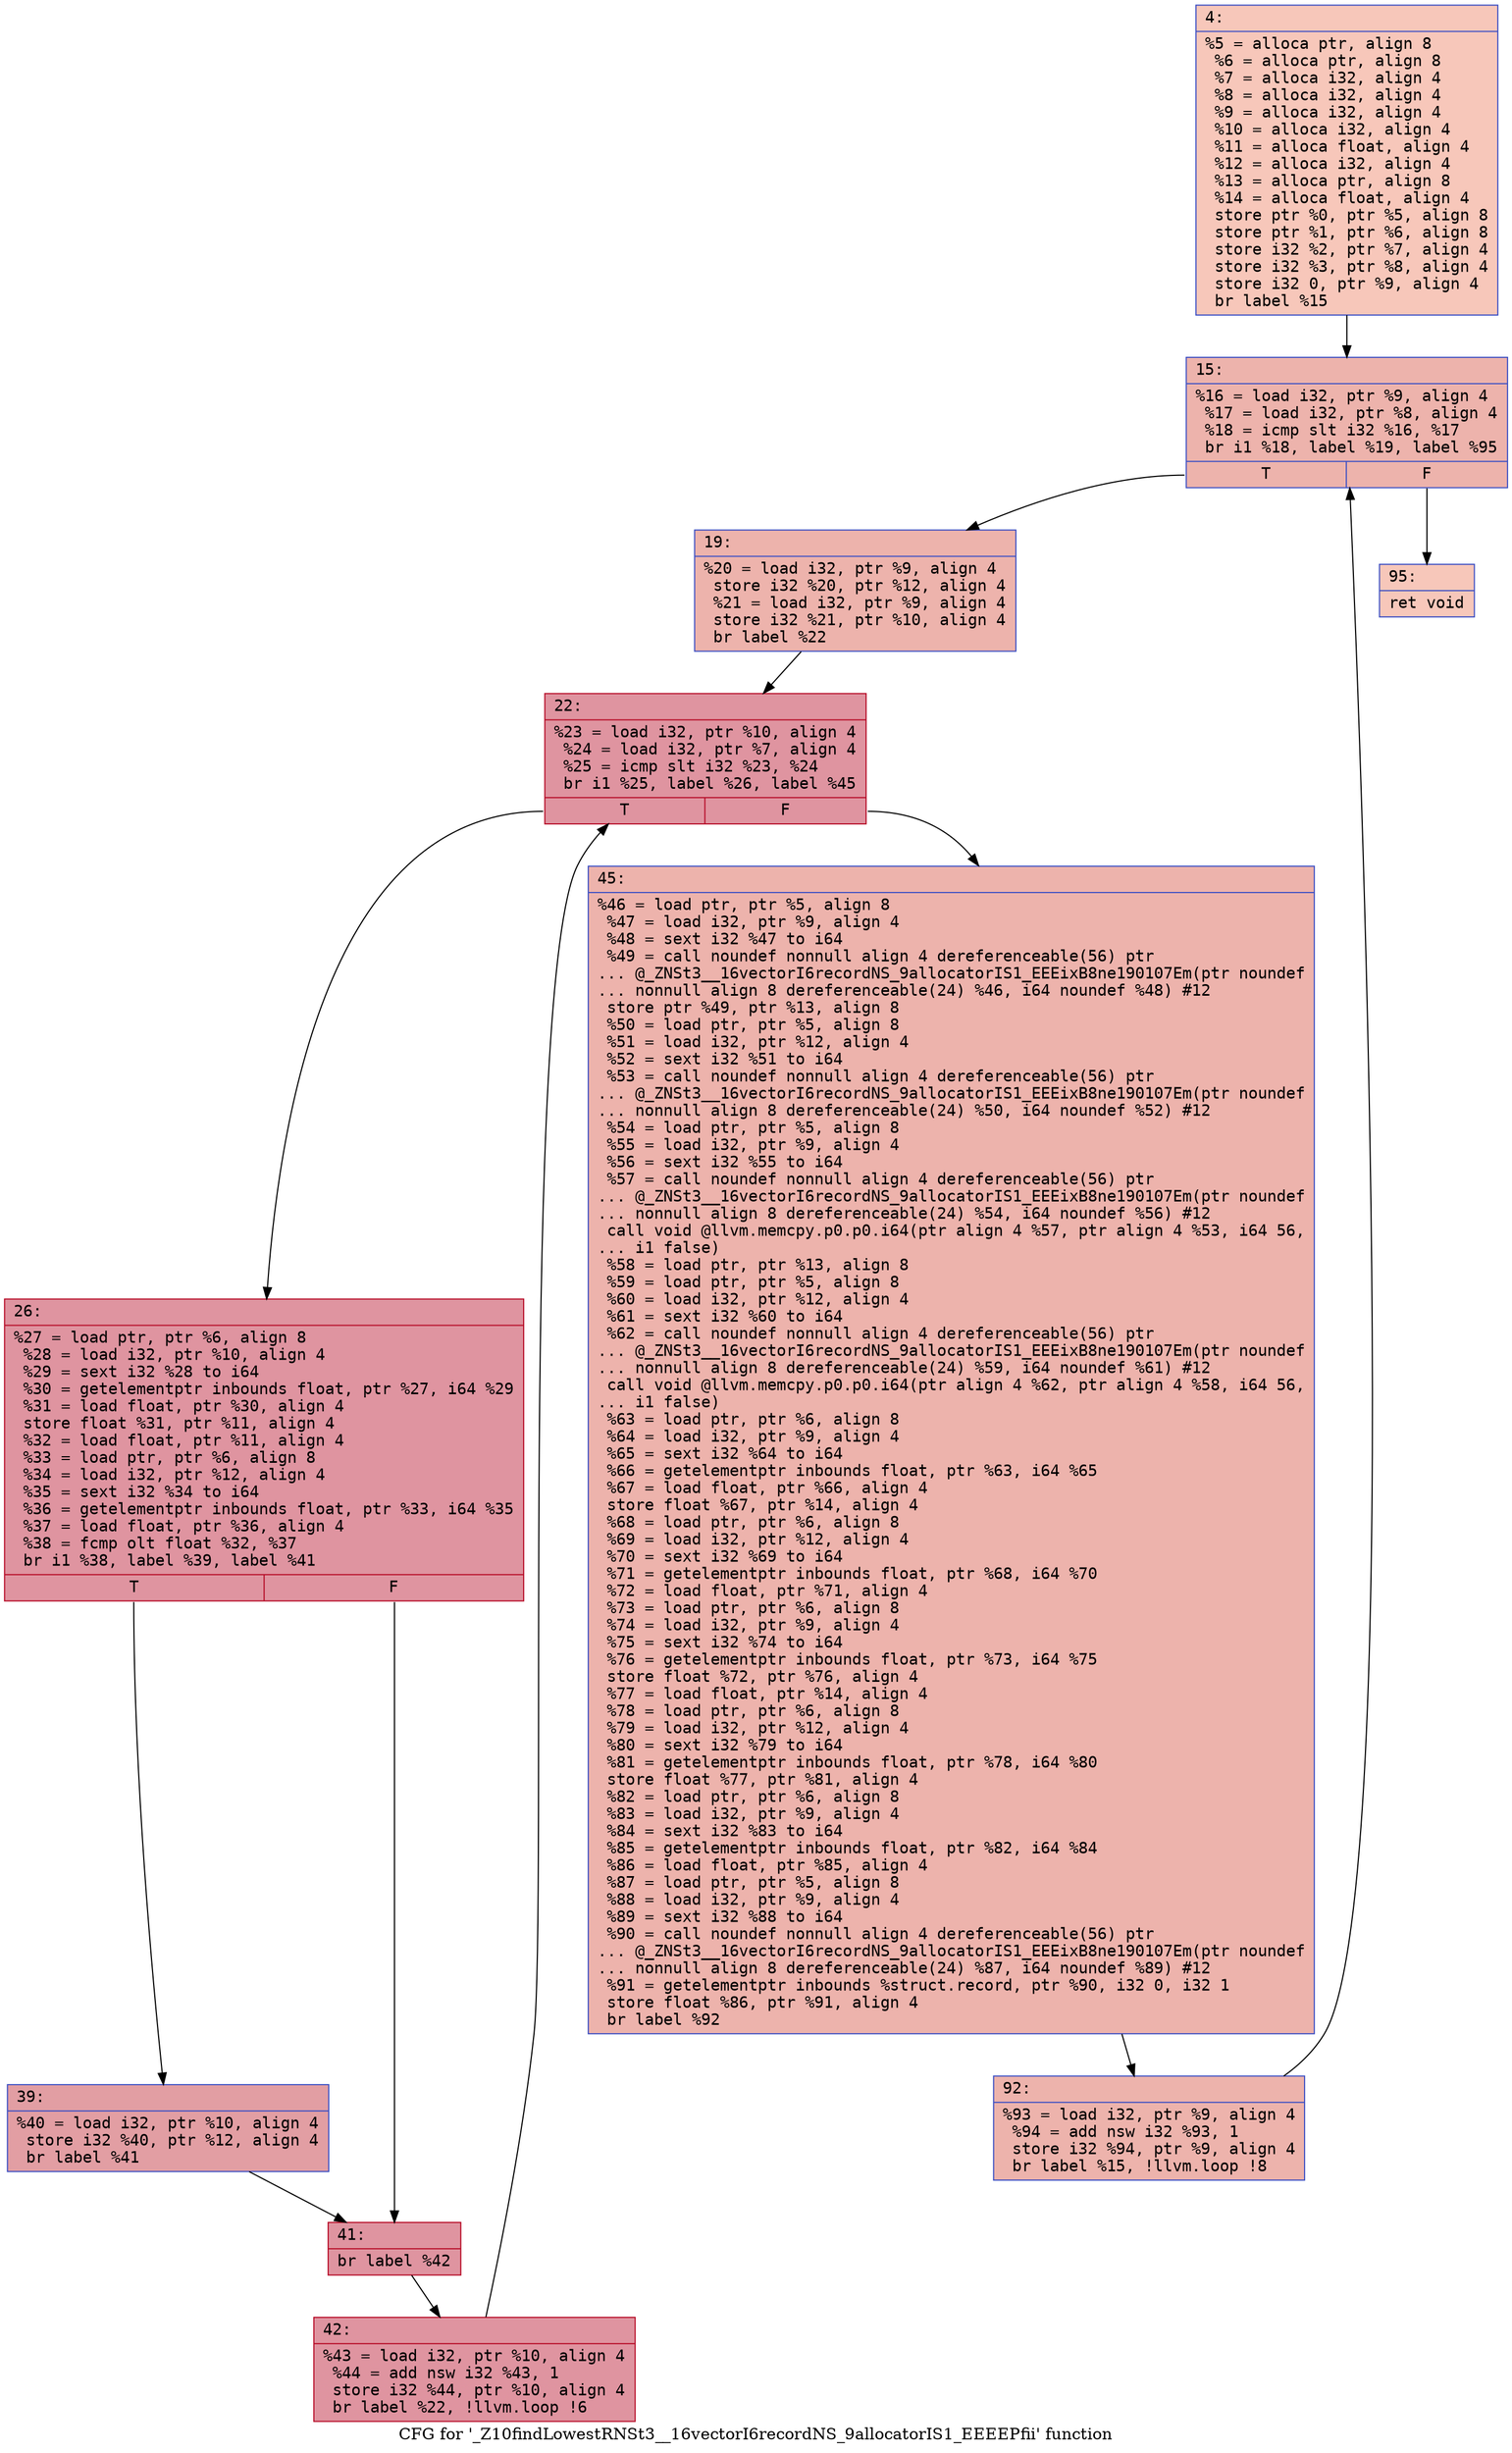 digraph "CFG for '_Z10findLowestRNSt3__16vectorI6recordNS_9allocatorIS1_EEEEPfii' function" {
	label="CFG for '_Z10findLowestRNSt3__16vectorI6recordNS_9allocatorIS1_EEEEPfii' function";

	Node0x60000177ddb0 [shape=record,color="#3d50c3ff", style=filled, fillcolor="#ec7f6370" fontname="Courier",label="{4:\l|  %5 = alloca ptr, align 8\l  %6 = alloca ptr, align 8\l  %7 = alloca i32, align 4\l  %8 = alloca i32, align 4\l  %9 = alloca i32, align 4\l  %10 = alloca i32, align 4\l  %11 = alloca float, align 4\l  %12 = alloca i32, align 4\l  %13 = alloca ptr, align 8\l  %14 = alloca float, align 4\l  store ptr %0, ptr %5, align 8\l  store ptr %1, ptr %6, align 8\l  store i32 %2, ptr %7, align 4\l  store i32 %3, ptr %8, align 4\l  store i32 0, ptr %9, align 4\l  br label %15\l}"];
	Node0x60000177ddb0 -> Node0x60000177de00[tooltip="4 -> 15\nProbability 100.00%" ];
	Node0x60000177de00 [shape=record,color="#3d50c3ff", style=filled, fillcolor="#d6524470" fontname="Courier",label="{15:\l|  %16 = load i32, ptr %9, align 4\l  %17 = load i32, ptr %8, align 4\l  %18 = icmp slt i32 %16, %17\l  br i1 %18, label %19, label %95\l|{<s0>T|<s1>F}}"];
	Node0x60000177de00:s0 -> Node0x60000177de50[tooltip="15 -> 19\nProbability 96.88%" ];
	Node0x60000177de00:s1 -> Node0x60000177e0d0[tooltip="15 -> 95\nProbability 3.12%" ];
	Node0x60000177de50 [shape=record,color="#3d50c3ff", style=filled, fillcolor="#d6524470" fontname="Courier",label="{19:\l|  %20 = load i32, ptr %9, align 4\l  store i32 %20, ptr %12, align 4\l  %21 = load i32, ptr %9, align 4\l  store i32 %21, ptr %10, align 4\l  br label %22\l}"];
	Node0x60000177de50 -> Node0x60000177dea0[tooltip="19 -> 22\nProbability 100.00%" ];
	Node0x60000177dea0 [shape=record,color="#b70d28ff", style=filled, fillcolor="#b70d2870" fontname="Courier",label="{22:\l|  %23 = load i32, ptr %10, align 4\l  %24 = load i32, ptr %7, align 4\l  %25 = icmp slt i32 %23, %24\l  br i1 %25, label %26, label %45\l|{<s0>T|<s1>F}}"];
	Node0x60000177dea0:s0 -> Node0x60000177def0[tooltip="22 -> 26\nProbability 96.88%" ];
	Node0x60000177dea0:s1 -> Node0x60000177e030[tooltip="22 -> 45\nProbability 3.12%" ];
	Node0x60000177def0 [shape=record,color="#b70d28ff", style=filled, fillcolor="#b70d2870" fontname="Courier",label="{26:\l|  %27 = load ptr, ptr %6, align 8\l  %28 = load i32, ptr %10, align 4\l  %29 = sext i32 %28 to i64\l  %30 = getelementptr inbounds float, ptr %27, i64 %29\l  %31 = load float, ptr %30, align 4\l  store float %31, ptr %11, align 4\l  %32 = load float, ptr %11, align 4\l  %33 = load ptr, ptr %6, align 8\l  %34 = load i32, ptr %12, align 4\l  %35 = sext i32 %34 to i64\l  %36 = getelementptr inbounds float, ptr %33, i64 %35\l  %37 = load float, ptr %36, align 4\l  %38 = fcmp olt float %32, %37\l  br i1 %38, label %39, label %41\l|{<s0>T|<s1>F}}"];
	Node0x60000177def0:s0 -> Node0x60000177df40[tooltip="26 -> 39\nProbability 50.00%" ];
	Node0x60000177def0:s1 -> Node0x60000177df90[tooltip="26 -> 41\nProbability 50.00%" ];
	Node0x60000177df40 [shape=record,color="#3d50c3ff", style=filled, fillcolor="#be242e70" fontname="Courier",label="{39:\l|  %40 = load i32, ptr %10, align 4\l  store i32 %40, ptr %12, align 4\l  br label %41\l}"];
	Node0x60000177df40 -> Node0x60000177df90[tooltip="39 -> 41\nProbability 100.00%" ];
	Node0x60000177df90 [shape=record,color="#b70d28ff", style=filled, fillcolor="#b70d2870" fontname="Courier",label="{41:\l|  br label %42\l}"];
	Node0x60000177df90 -> Node0x60000177dfe0[tooltip="41 -> 42\nProbability 100.00%" ];
	Node0x60000177dfe0 [shape=record,color="#b70d28ff", style=filled, fillcolor="#b70d2870" fontname="Courier",label="{42:\l|  %43 = load i32, ptr %10, align 4\l  %44 = add nsw i32 %43, 1\l  store i32 %44, ptr %10, align 4\l  br label %22, !llvm.loop !6\l}"];
	Node0x60000177dfe0 -> Node0x60000177dea0[tooltip="42 -> 22\nProbability 100.00%" ];
	Node0x60000177e030 [shape=record,color="#3d50c3ff", style=filled, fillcolor="#d6524470" fontname="Courier",label="{45:\l|  %46 = load ptr, ptr %5, align 8\l  %47 = load i32, ptr %9, align 4\l  %48 = sext i32 %47 to i64\l  %49 = call noundef nonnull align 4 dereferenceable(56) ptr\l... @_ZNSt3__16vectorI6recordNS_9allocatorIS1_EEEixB8ne190107Em(ptr noundef\l... nonnull align 8 dereferenceable(24) %46, i64 noundef %48) #12\l  store ptr %49, ptr %13, align 8\l  %50 = load ptr, ptr %5, align 8\l  %51 = load i32, ptr %12, align 4\l  %52 = sext i32 %51 to i64\l  %53 = call noundef nonnull align 4 dereferenceable(56) ptr\l... @_ZNSt3__16vectorI6recordNS_9allocatorIS1_EEEixB8ne190107Em(ptr noundef\l... nonnull align 8 dereferenceable(24) %50, i64 noundef %52) #12\l  %54 = load ptr, ptr %5, align 8\l  %55 = load i32, ptr %9, align 4\l  %56 = sext i32 %55 to i64\l  %57 = call noundef nonnull align 4 dereferenceable(56) ptr\l... @_ZNSt3__16vectorI6recordNS_9allocatorIS1_EEEixB8ne190107Em(ptr noundef\l... nonnull align 8 dereferenceable(24) %54, i64 noundef %56) #12\l  call void @llvm.memcpy.p0.p0.i64(ptr align 4 %57, ptr align 4 %53, i64 56,\l... i1 false)\l  %58 = load ptr, ptr %13, align 8\l  %59 = load ptr, ptr %5, align 8\l  %60 = load i32, ptr %12, align 4\l  %61 = sext i32 %60 to i64\l  %62 = call noundef nonnull align 4 dereferenceable(56) ptr\l... @_ZNSt3__16vectorI6recordNS_9allocatorIS1_EEEixB8ne190107Em(ptr noundef\l... nonnull align 8 dereferenceable(24) %59, i64 noundef %61) #12\l  call void @llvm.memcpy.p0.p0.i64(ptr align 4 %62, ptr align 4 %58, i64 56,\l... i1 false)\l  %63 = load ptr, ptr %6, align 8\l  %64 = load i32, ptr %9, align 4\l  %65 = sext i32 %64 to i64\l  %66 = getelementptr inbounds float, ptr %63, i64 %65\l  %67 = load float, ptr %66, align 4\l  store float %67, ptr %14, align 4\l  %68 = load ptr, ptr %6, align 8\l  %69 = load i32, ptr %12, align 4\l  %70 = sext i32 %69 to i64\l  %71 = getelementptr inbounds float, ptr %68, i64 %70\l  %72 = load float, ptr %71, align 4\l  %73 = load ptr, ptr %6, align 8\l  %74 = load i32, ptr %9, align 4\l  %75 = sext i32 %74 to i64\l  %76 = getelementptr inbounds float, ptr %73, i64 %75\l  store float %72, ptr %76, align 4\l  %77 = load float, ptr %14, align 4\l  %78 = load ptr, ptr %6, align 8\l  %79 = load i32, ptr %12, align 4\l  %80 = sext i32 %79 to i64\l  %81 = getelementptr inbounds float, ptr %78, i64 %80\l  store float %77, ptr %81, align 4\l  %82 = load ptr, ptr %6, align 8\l  %83 = load i32, ptr %9, align 4\l  %84 = sext i32 %83 to i64\l  %85 = getelementptr inbounds float, ptr %82, i64 %84\l  %86 = load float, ptr %85, align 4\l  %87 = load ptr, ptr %5, align 8\l  %88 = load i32, ptr %9, align 4\l  %89 = sext i32 %88 to i64\l  %90 = call noundef nonnull align 4 dereferenceable(56) ptr\l... @_ZNSt3__16vectorI6recordNS_9allocatorIS1_EEEixB8ne190107Em(ptr noundef\l... nonnull align 8 dereferenceable(24) %87, i64 noundef %89) #12\l  %91 = getelementptr inbounds %struct.record, ptr %90, i32 0, i32 1\l  store float %86, ptr %91, align 4\l  br label %92\l}"];
	Node0x60000177e030 -> Node0x60000177e080[tooltip="45 -> 92\nProbability 100.00%" ];
	Node0x60000177e080 [shape=record,color="#3d50c3ff", style=filled, fillcolor="#d6524470" fontname="Courier",label="{92:\l|  %93 = load i32, ptr %9, align 4\l  %94 = add nsw i32 %93, 1\l  store i32 %94, ptr %9, align 4\l  br label %15, !llvm.loop !8\l}"];
	Node0x60000177e080 -> Node0x60000177de00[tooltip="92 -> 15\nProbability 100.00%" ];
	Node0x60000177e0d0 [shape=record,color="#3d50c3ff", style=filled, fillcolor="#ec7f6370" fontname="Courier",label="{95:\l|  ret void\l}"];
}
